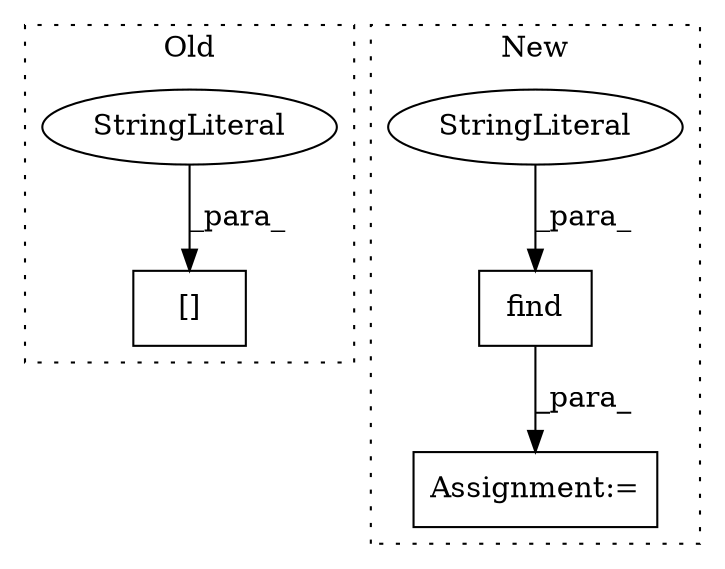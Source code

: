 digraph G {
subgraph cluster0 {
1 [label="[]" a="2" s="9065,9086" l="8,1" shape="box"];
4 [label="StringLiteral" a="45" s="9073" l="13" shape="ellipse"];
label = "Old";
style="dotted";
}
subgraph cluster1 {
2 [label="find" a="32" s="9831,9858" l="5,1" shape="box"];
3 [label="Assignment:=" a="7" s="9815" l="53" shape="box"];
5 [label="StringLiteral" a="45" s="9836" l="22" shape="ellipse"];
label = "New";
style="dotted";
}
2 -> 3 [label="_para_"];
4 -> 1 [label="_para_"];
5 -> 2 [label="_para_"];
}
